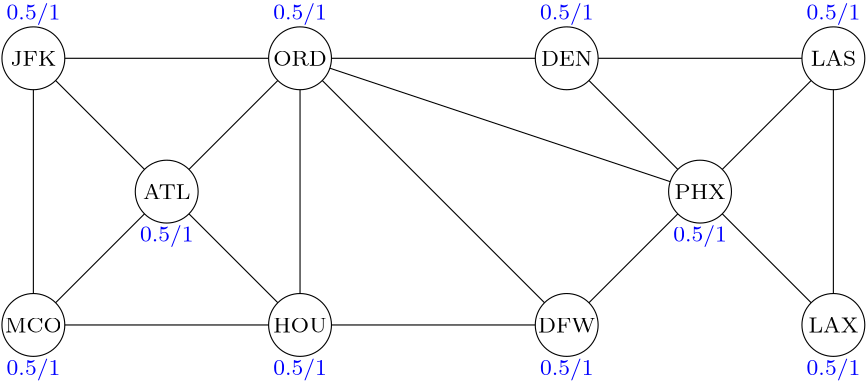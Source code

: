 <?xml version="1.0"?>
<!DOCTYPE ipe SYSTEM "ipe.dtd">
<ipe version="70218" creator="Ipe 7.2.24">
<info created="D:20240523125149" modified="D:20240523125633"/>
<ipestyle name="basic">
<symbol name="arrow/arc(spx)">
<path stroke="sym-stroke" fill="sym-stroke" pen="sym-pen">
0 0 m
-1 0.333 l
-1 -0.333 l
h
</path>
</symbol>
<symbol name="arrow/farc(spx)">
<path stroke="sym-stroke" fill="white" pen="sym-pen">
0 0 m
-1 0.333 l
-1 -0.333 l
h
</path>
</symbol>
<symbol name="arrow/ptarc(spx)">
<path stroke="sym-stroke" fill="sym-stroke" pen="sym-pen">
0 0 m
-1 0.333 l
-0.8 0 l
-1 -0.333 l
h
</path>
</symbol>
<symbol name="arrow/fptarc(spx)">
<path stroke="sym-stroke" fill="white" pen="sym-pen">
0 0 m
-1 0.333 l
-0.8 0 l
-1 -0.333 l
h
</path>
</symbol>
<symbol name="mark/circle(sx)" transformations="translations">
<path fill="sym-stroke">
0.6 0 0 0.6 0 0 e
0.4 0 0 0.4 0 0 e
</path>
</symbol>
<symbol name="mark/disk(sx)" transformations="translations">
<path fill="sym-stroke">
0.6 0 0 0.6 0 0 e
</path>
</symbol>
<symbol name="mark/fdisk(sfx)" transformations="translations">
<group>
<path fill="sym-fill">
0.5 0 0 0.5 0 0 e
</path>
<path fill="sym-stroke" fillrule="eofill">
0.6 0 0 0.6 0 0 e
0.4 0 0 0.4 0 0 e
</path>
</group>
</symbol>
<symbol name="mark/box(sx)" transformations="translations">
<path fill="sym-stroke" fillrule="eofill">
-0.6 -0.6 m
0.6 -0.6 l
0.6 0.6 l
-0.6 0.6 l
h
-0.4 -0.4 m
0.4 -0.4 l
0.4 0.4 l
-0.4 0.4 l
h
</path>
</symbol>
<symbol name="mark/square(sx)" transformations="translations">
<path fill="sym-stroke">
-0.6 -0.6 m
0.6 -0.6 l
0.6 0.6 l
-0.6 0.6 l
h
</path>
</symbol>
<symbol name="mark/fsquare(sfx)" transformations="translations">
<group>
<path fill="sym-fill">
-0.5 -0.5 m
0.5 -0.5 l
0.5 0.5 l
-0.5 0.5 l
h
</path>
<path fill="sym-stroke" fillrule="eofill">
-0.6 -0.6 m
0.6 -0.6 l
0.6 0.6 l
-0.6 0.6 l
h
-0.4 -0.4 m
0.4 -0.4 l
0.4 0.4 l
-0.4 0.4 l
h
</path>
</group>
</symbol>
<symbol name="mark/cross(sx)" transformations="translations">
<group>
<path fill="sym-stroke">
-0.43 -0.57 m
0.57 0.43 l
0.43 0.57 l
-0.57 -0.43 l
h
</path>
<path fill="sym-stroke">
-0.43 0.57 m
0.57 -0.43 l
0.43 -0.57 l
-0.57 0.43 l
h
</path>
</group>
</symbol>
<symbol name="arrow/fnormal(spx)">
<path stroke="sym-stroke" fill="white" pen="sym-pen">
0 0 m
-1 0.333 l
-1 -0.333 l
h
</path>
</symbol>
<symbol name="arrow/pointed(spx)">
<path stroke="sym-stroke" fill="sym-stroke" pen="sym-pen">
0 0 m
-1 0.333 l
-0.8 0 l
-1 -0.333 l
h
</path>
</symbol>
<symbol name="arrow/fpointed(spx)">
<path stroke="sym-stroke" fill="white" pen="sym-pen">
0 0 m
-1 0.333 l
-0.8 0 l
-1 -0.333 l
h
</path>
</symbol>
<symbol name="arrow/linear(spx)">
<path stroke="sym-stroke" pen="sym-pen">
-1 0.333 m
0 0 l
-1 -0.333 l
</path>
</symbol>
<symbol name="arrow/fdouble(spx)">
<path stroke="sym-stroke" fill="white" pen="sym-pen">
0 0 m
-1 0.333 l
-1 -0.333 l
h
-1 0 m
-2 0.333 l
-2 -0.333 l
h
</path>
</symbol>
<symbol name="arrow/double(spx)">
<path stroke="sym-stroke" fill="sym-stroke" pen="sym-pen">
0 0 m
-1 0.333 l
-1 -0.333 l
h
-1 0 m
-2 0.333 l
-2 -0.333 l
h
</path>
</symbol>
<symbol name="arrow/mid-normal(spx)">
<path stroke="sym-stroke" fill="sym-stroke" pen="sym-pen">
0.5 0 m
-0.5 0.333 l
-0.5 -0.333 l
h
</path>
</symbol>
<symbol name="arrow/mid-fnormal(spx)">
<path stroke="sym-stroke" fill="white" pen="sym-pen">
0.5 0 m
-0.5 0.333 l
-0.5 -0.333 l
h
</path>
</symbol>
<symbol name="arrow/mid-pointed(spx)">
<path stroke="sym-stroke" fill="sym-stroke" pen="sym-pen">
0.5 0 m
-0.5 0.333 l
-0.3 0 l
-0.5 -0.333 l
h
</path>
</symbol>
<symbol name="arrow/mid-fpointed(spx)">
<path stroke="sym-stroke" fill="white" pen="sym-pen">
0.5 0 m
-0.5 0.333 l
-0.3 0 l
-0.5 -0.333 l
h
</path>
</symbol>
<symbol name="arrow/mid-double(spx)">
<path stroke="sym-stroke" fill="sym-stroke" pen="sym-pen">
1 0 m
0 0.333 l
0 -0.333 l
h
0 0 m
-1 0.333 l
-1 -0.333 l
h
</path>
</symbol>
<symbol name="arrow/mid-fdouble(spx)">
<path stroke="sym-stroke" fill="white" pen="sym-pen">
1 0 m
0 0.333 l
0 -0.333 l
h
0 0 m
-1 0.333 l
-1 -0.333 l
h
</path>
</symbol>
<anglesize name="22.5 deg" value="22.5"/>
<anglesize name="30 deg" value="30"/>
<anglesize name="45 deg" value="45"/>
<anglesize name="60 deg" value="60"/>
<anglesize name="90 deg" value="90"/>
<arrowsize name="large" value="10"/>
<arrowsize name="small" value="5"/>
<arrowsize name="tiny" value="3"/>
<color name="blue" value="0 0 1"/>
<color name="brown" value="0.647 0.165 0.165"/>
<color name="darkblue" value="0 0 0.545"/>
<color name="darkcyan" value="0 0.545 0.545"/>
<color name="darkgray" value="0.663"/>
<color name="darkgreen" value="0 0.392 0"/>
<color name="darkmagenta" value="0.545 0 0.545"/>
<color name="darkorange" value="1 0.549 0"/>
<color name="darkred" value="0.545 0 0"/>
<color name="gold" value="1 0.843 0"/>
<color name="gray" value="0.745"/>
<color name="green" value="0 1 0"/>
<color name="lightblue" value="0.678 0.847 0.902"/>
<color name="lightcyan" value="0.878 1 1"/>
<color name="lightgray" value="0.827"/>
<color name="lightgreen" value="0.565 0.933 0.565"/>
<color name="lightyellow" value="1 1 0.878"/>
<color name="navy" value="0 0 0.502"/>
<color name="orange" value="1 0.647 0"/>
<color name="pink" value="1 0.753 0.796"/>
<color name="purple" value="0.627 0.125 0.941"/>
<color name="red" value="1 0 0"/>
<color name="seagreen" value="0.18 0.545 0.341"/>
<color name="turquoise" value="0.251 0.878 0.816"/>
<color name="violet" value="0.933 0.51 0.933"/>
<color name="yellow" value="1 1 0"/>
<dashstyle name="dash dot dotted" value="[4 2 1 2 1 2] 0"/>
<dashstyle name="dash dotted" value="[4 2 1 2] 0"/>
<dashstyle name="dashed" value="[4] 0"/>
<dashstyle name="dotted" value="[1 3] 0"/>
<gridsize name="10 pts (~3.5 mm)" value="10"/>
<gridsize name="14 pts (~5 mm)" value="14"/>
<gridsize name="16 pts (~6 mm)" value="16"/>
<gridsize name="20 pts (~7 mm)" value="20"/>
<gridsize name="28 pts (~10 mm)" value="28"/>
<gridsize name="32 pts (~12 mm)" value="32"/>
<gridsize name="4 pts" value="4"/>
<gridsize name="56 pts (~20 mm)" value="56"/>
<gridsize name="8 pts (~3 mm)" value="8"/>
<opacity name="10%" value="0.1"/>
<opacity name="30%" value="0.3"/>
<opacity name="50%" value="0.5"/>
<opacity name="75%" value="0.75"/>
<pen name="fat" value="1.2"/>
<pen name="heavier" value="0.8"/>
<pen name="ultrafat" value="2"/>
<symbolsize name="large" value="5"/>
<symbolsize name="small" value="2"/>
<symbolsize name="tiny" value="1.1"/>
<textsize name="Huge" value="\Huge"/>
<textsize name="LARGE" value="\LARGE"/>
<textsize name="Large" value="\Large"/>
<textsize name="footnote" value="\footnotesize"/>
<textsize name="huge" value="\huge"/>
<textsize name="large" value="\large"/>
<textsize name="small" value="\small"/>
<textsize name="tiny" value="\tiny"/>
<textstyle name="center" begin="\begin{center}" end="\end{center}"/>
<textstyle name="item" begin="\begin{itemize}\item{}" end="\end{itemize}"/>
<textstyle name="itemize" begin="\begin{itemize}" end="\end{itemize}"/>
<tiling name="falling" angle="-60" step="4" width="1"/>
<tiling name="rising" angle="30" step="4" width="1"/>
</ipestyle>
<page>
<layer name="alpha"/>
<layer name="beta"/>
<layer name="gamma"/>
<view layers="alpha beta" active="beta"/>
<view layers="alpha gamma" active="gamma"/>
<path layer="alpha" stroke="black" fill="white">
128 704 m
224 608 l
</path>
<path stroke="black" fill="white">
128 608 m
224 704 l
</path>
<path stroke="black" fill="white">
128 704 m
224 704 l
</path>
<path stroke="black" fill="white">
128 704 m
128 608 l
</path>
<path stroke="black" fill="white">
128 608 m
224 608 l
</path>
<path stroke="black" fill="white">
224 608 m
224 704 l
</path>
<path stroke="black" fill="white">
224 608 m
320 608 l
</path>
<path stroke="black" fill="white">
320 608 m
224 704 l
</path>
<path stroke="black" fill="white">
224 704 m
320 704 l
</path>
<path stroke="black" fill="white">
224 704 m
368 656 l
</path>
<path stroke="black" fill="white">
320 704 m
416 704 l
</path>
<path stroke="black" fill="white">
416 704 m
416 608 l
</path>
<path stroke="black" fill="white">
416 608 m
368 656 l
</path>
<path stroke="black" fill="white">
416 704 m
368 656 l
</path>
<path stroke="black" fill="white">
320 704 m
368 656 l
</path>
<path stroke="black" fill="white">
320 608 m
368 656 l
</path>
<path stroke="black" fill="white">
8 8 -8 8 128 704 e
</path>
<text matrix="1 0 0 1 -64 0" transformations="translations" pos="192 704" stroke="black" type="label" width="16.45" height="5.446" depth="0" halign="center" valign="center" size="footnote">JFK</text>
<path matrix="1 0 0 1 0 -96" stroke="black" fill="1">
8 8 -8 8 128 704 e
</path>
<text matrix="1 0 0 1 -64 -96" transformations="translations" pos="192 704" stroke="black" type="label" width="20.457" height="5.446" depth="0" halign="center" valign="center" size="footnote">MCO</text>
<path matrix="1 0 0 1 48 -48" stroke="black" fill="1">
8 8 -8 8 128 704 e
</path>
<text matrix="1 0 0 1 -16 -48" transformations="translations" pos="192 704" stroke="black" type="label" width="17.042" height="5.446" depth="0" halign="center" valign="center" size="footnote">ATL</text>
<path matrix="1 0 0 1 96 0" stroke="black" fill="1">
8 8 -8 8 128 704 e
</path>
<text matrix="1 0 0 1 32 0" transformations="translations" pos="192 704" stroke="black" type="label" width="19.281" height="5.446" depth="0" halign="center" valign="center" size="footnote">ORD</text>
<path matrix="1 0 0 1 96 -96" stroke="black" fill="1">
8 8 -8 8 128 704 e
</path>
<text matrix="1 0 0 1 32 -96" transformations="translations" pos="192 704" stroke="black" type="label" width="19.272" height="5.446" depth="0" halign="center" valign="center" size="footnote">HOU</text>
<path matrix="1 0 0 1 240 -48" stroke="black" fill="1">
8 8 -8 8 128 704 e
</path>
<text matrix="1 0 0 1 176 -48" transformations="translations" pos="192 704" stroke="black" type="label" width="18.445" height="5.446" depth="0" halign="center" valign="center" size="footnote">PHX</text>
<path matrix="1 0 0 1 192 -96" stroke="black" fill="1">
8 8 -8 8 128 704 e
</path>
<text matrix="1 0 0 1 128 -96" transformations="translations" pos="192 704" stroke="black" type="label" width="20.684" height="5.446" depth="0" halign="center" valign="center" size="footnote">DFW</text>
<path matrix="1 0 0 1 192 0" stroke="black" fill="1">
8 8 -8 8 128 704 e
</path>
<text matrix="1 0 0 1 128 0" transformations="translations" pos="192 704" stroke="black" type="label" width="18.567" height="5.446" depth="0" halign="center" valign="center" size="footnote">DEN</text>
<path matrix="1 0 0 1 288 0" stroke="black" fill="1">
8 8 -8 8 128 704 e
</path>
<text matrix="1 0 0 1 224 0" transformations="translations" pos="192 704" stroke="black" type="label" width="16.336" height="5.446" depth="0" halign="center" valign="center" size="footnote">LAS</text>
<path matrix="1 0 0 1 288 -96" stroke="black" fill="1">
8 8 -8 8 128 704 e
</path>
<text matrix="1 0 0 1 224 -96" transformations="translations" pos="192 704" stroke="black" type="label" width="17.975" height="5.446" depth="0" halign="center" valign="center" size="footnote">LAX</text>
<text layer="beta" matrix="1 0 0 1 -64 16" transformations="translations" pos="192 704" stroke="blue" type="label" width="19.289" height="5.98" depth="1.99" halign="center" valign="center" size="footnote" style="math">0.5/1</text>
<text matrix="1 0 0 1 -64 -112" transformations="translations" pos="192 704" stroke="blue" type="label" width="19.289" height="5.98" depth="1.99" halign="center" valign="center" size="footnote" style="math">0.5/1</text>
<text matrix="1 0 0 1 -16 -64" transformations="translations" pos="192 704" stroke="blue" type="label" width="19.289" height="5.98" depth="1.99" halign="center" valign="center" size="footnote" style="math">0.5/1</text>
<text matrix="1 0 0 1 32 16" transformations="translations" pos="192 704" stroke="blue" type="label" width="19.289" height="5.98" depth="1.99" halign="center" valign="center" size="footnote" style="math">0.5/1</text>
<text matrix="1 0 0 1 32 -112" transformations="translations" pos="192 704" stroke="blue" type="label" width="19.289" height="5.98" depth="1.99" halign="center" valign="center" size="footnote" style="math">0.5/1</text>
<text matrix="1 0 0 1 128 -112" transformations="translations" pos="192 704" stroke="blue" type="label" width="19.289" height="5.98" depth="1.99" halign="center" valign="center" size="footnote" style="math">0.5/1</text>
<text matrix="1 0 0 1 128 16" transformations="translations" pos="192 704" stroke="blue" type="label" width="19.289" height="5.98" depth="1.99" halign="center" valign="center" size="footnote" style="math">0.5/1</text>
<text matrix="1 0 0 1 176 -64" transformations="translations" pos="192 704" stroke="blue" type="label" width="19.289" height="5.98" depth="1.99" halign="center" valign="center" size="footnote" style="math">0.5/1</text>
<text matrix="1 0 0 1 224 -112" transformations="translations" pos="192 704" stroke="blue" type="label" width="19.289" height="5.98" depth="1.99" halign="center" valign="center" size="footnote" style="math">0.5/1</text>
<text matrix="1 0 0 1 224 16" transformations="translations" pos="192 704" stroke="blue" type="label" width="19.289" height="5.98" depth="1.99" halign="center" valign="center" size="footnote" style="math">0.5/1</text>
<text layer="gamma" matrix="1 0 0 1 -64 16" transformations="translations" pos="192 704" stroke="red" type="label" width="12.703" height="5.98" depth="1.99" halign="center" valign="center" size="footnote" style="math">0/0</text>
<text matrix="1 0 0 1 -64 -112" transformations="translations" pos="192 704" stroke="blue" type="label" width="12.703" height="5.98" depth="1.99" halign="center" valign="center" size="footnote" style="math">1/1</text>
<text matrix="1 0 0 1 -16 -64" transformations="translations" pos="192 704" stroke="blue" type="label" width="12.703" height="5.98" depth="1.99" halign="center" valign="center" size="footnote" style="math">1/1</text>
<text matrix="1 0 0 1 32 16" transformations="translations" pos="192 704" stroke="blue" type="label" width="12.703" height="5.98" depth="1.99" halign="center" valign="center" size="footnote" style="math">1/1</text>
<text matrix="1 0 0 1 32 -112" transformations="translations" pos="192 704" stroke="red" type="label" width="12.703" height="5.98" depth="1.99" halign="center" valign="center" size="footnote" style="math">0/0</text>
<text matrix="1 0 0 1 128 -112" transformations="translations" pos="192 704" stroke="blue" type="label" width="12.703" height="5.98" depth="1.99" halign="center" valign="center" size="footnote" style="math">1/1</text>
<text matrix="1 0 0 1 128 16" transformations="translations" pos="192 704" stroke="red" type="label" width="12.703" height="5.98" depth="1.99" halign="center" valign="center" size="footnote" style="math">0/0</text>
<text matrix="1 0 0 1 176 -64" transformations="translations" pos="192 704" stroke="blue" type="label" width="12.703" height="5.98" depth="1.99" halign="center" valign="center" size="footnote" style="math">1/1</text>
<text matrix="1 0 0 1 224 -112" transformations="translations" pos="192 704" stroke="red" type="label" width="12.703" height="5.98" depth="1.99" halign="center" valign="center" size="footnote" style="math">0/0</text>
<text matrix="1 0 0 1 224 16" transformations="translations" pos="192 704" stroke="blue" type="label" width="12.703" height="5.98" depth="1.99" halign="center" valign="center" size="footnote" style="math">1/1</text>
</page>
</ipe>
